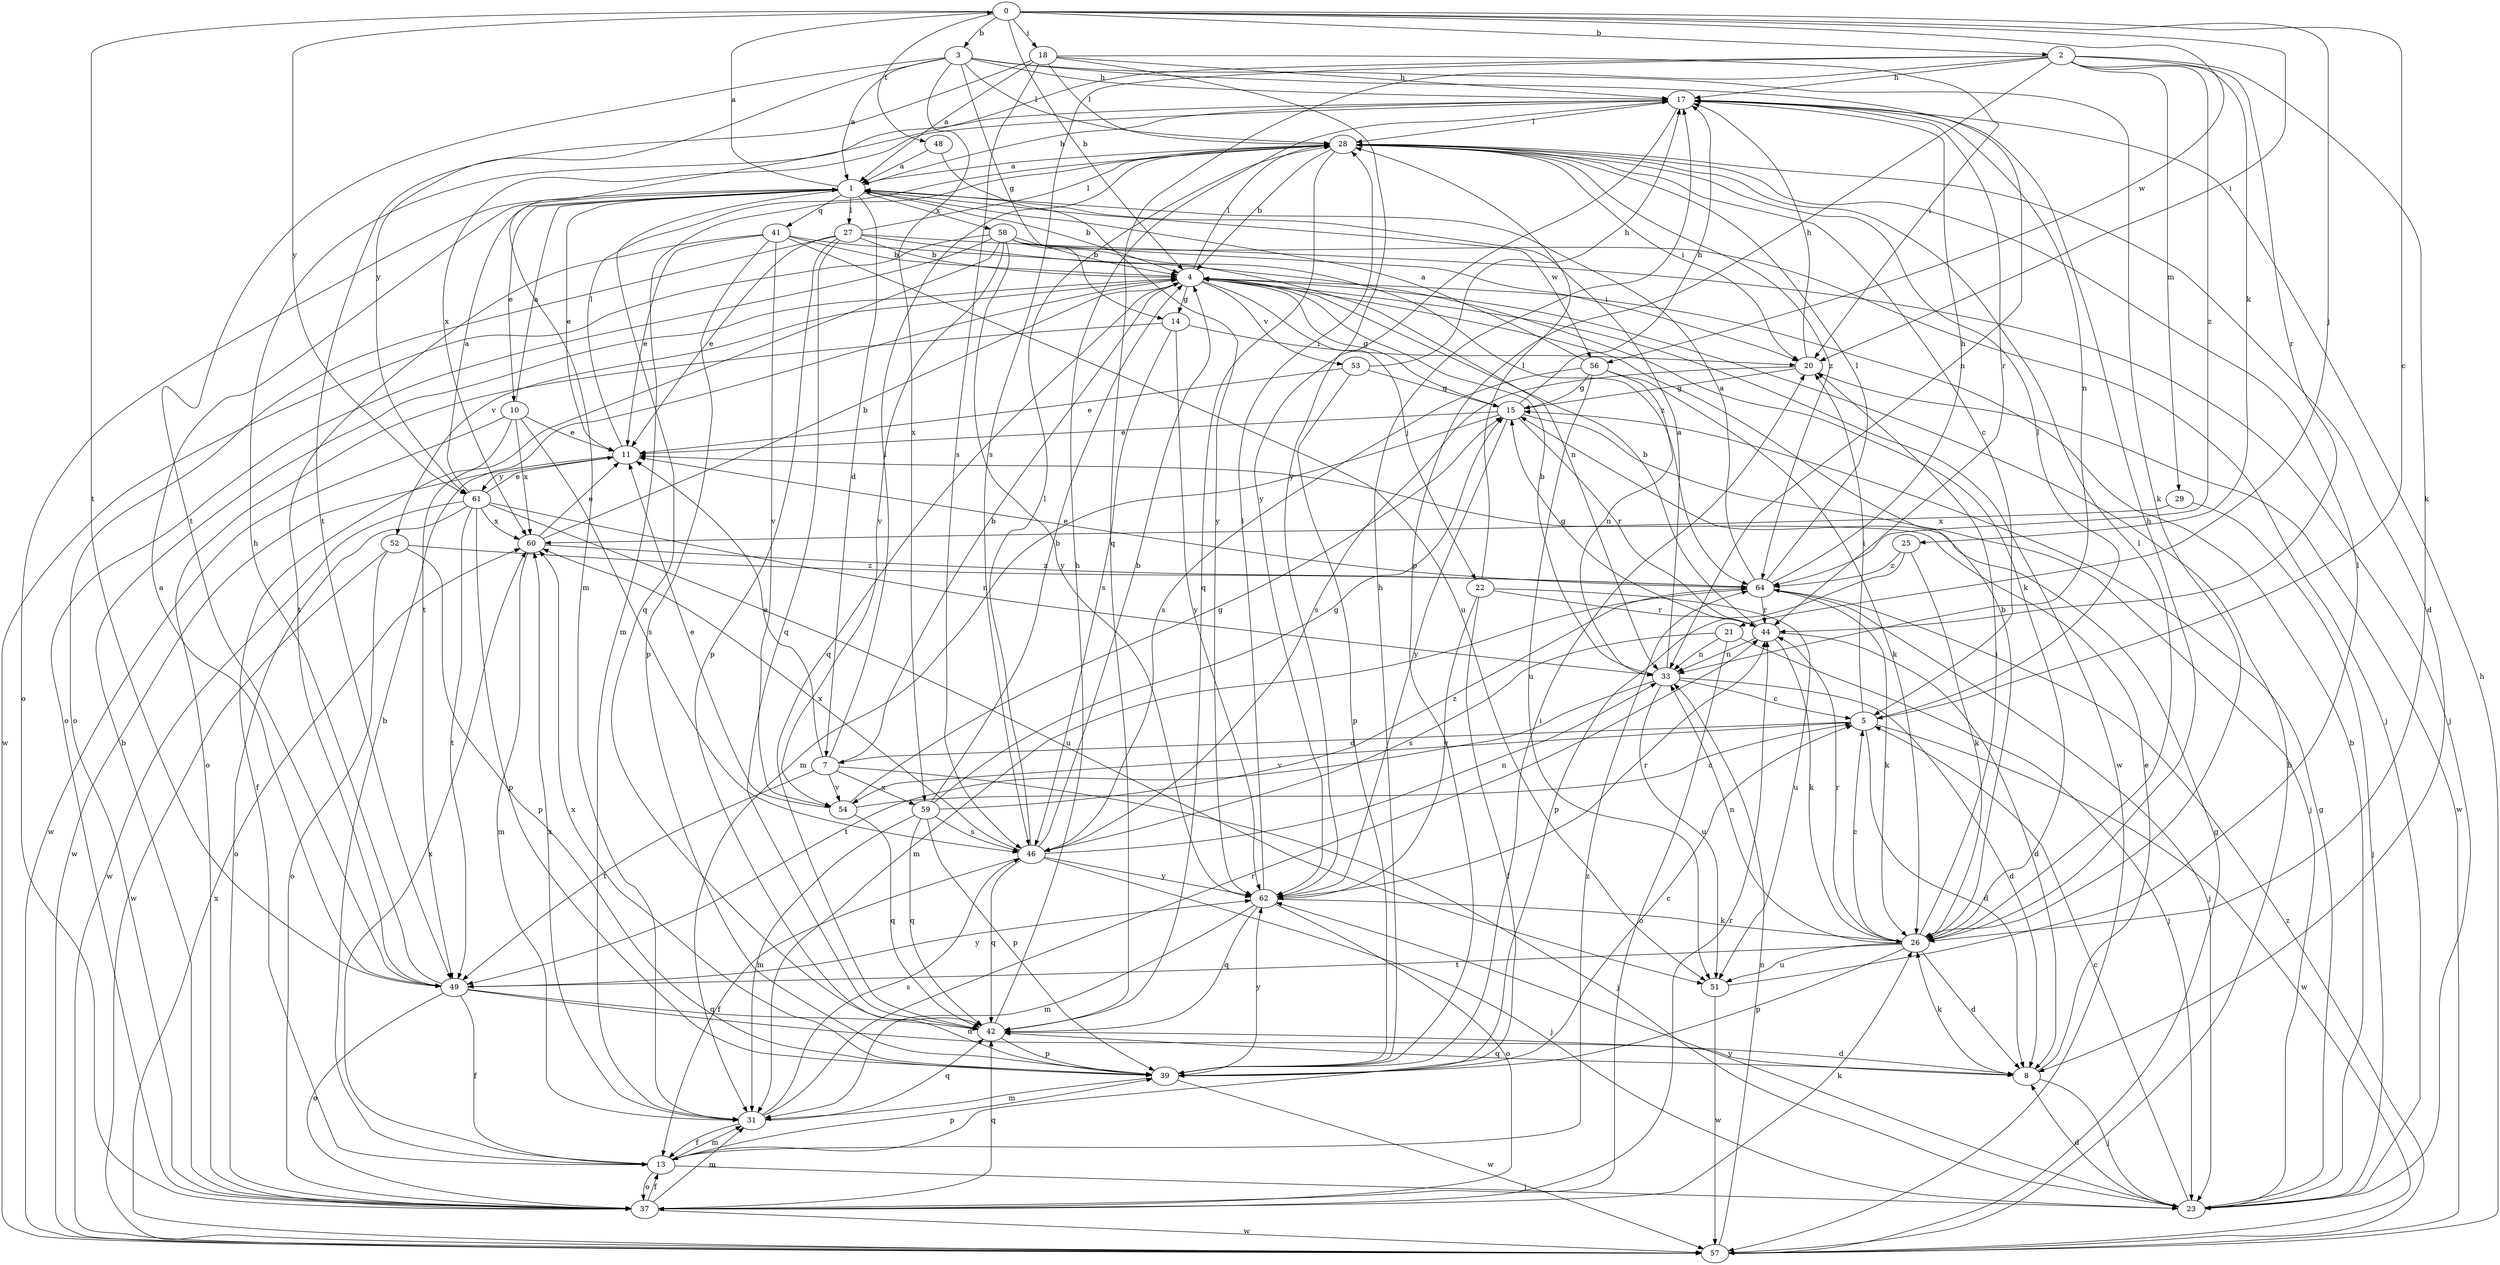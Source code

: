 strict digraph  {
0;
1;
2;
3;
4;
5;
7;
8;
10;
11;
13;
14;
15;
17;
18;
20;
21;
22;
23;
25;
26;
27;
28;
29;
31;
33;
37;
39;
41;
42;
44;
46;
48;
49;
51;
52;
53;
54;
56;
57;
58;
59;
60;
61;
62;
64;
0 -> 2  [label=b];
0 -> 3  [label=b];
0 -> 4  [label=b];
0 -> 5  [label=c];
0 -> 18  [label=i];
0 -> 20  [label=i];
0 -> 21  [label=j];
0 -> 48  [label=t];
0 -> 49  [label=t];
0 -> 56  [label=w];
0 -> 61  [label=y];
1 -> 0  [label=a];
1 -> 4  [label=b];
1 -> 7  [label=d];
1 -> 10  [label=e];
1 -> 11  [label=e];
1 -> 17  [label=h];
1 -> 27  [label=l];
1 -> 37  [label=o];
1 -> 41  [label=q];
1 -> 42  [label=q];
1 -> 56  [label=w];
1 -> 58  [label=x];
2 -> 17  [label=h];
2 -> 25  [label=k];
2 -> 26  [label=k];
2 -> 29  [label=m];
2 -> 31  [label=m];
2 -> 39  [label=p];
2 -> 42  [label=q];
2 -> 44  [label=r];
2 -> 46  [label=s];
2 -> 64  [label=z];
3 -> 1  [label=a];
3 -> 14  [label=g];
3 -> 17  [label=h];
3 -> 26  [label=k];
3 -> 28  [label=l];
3 -> 33  [label=n];
3 -> 49  [label=t];
3 -> 59  [label=x];
3 -> 61  [label=y];
4 -> 14  [label=g];
4 -> 15  [label=g];
4 -> 22  [label=j];
4 -> 28  [label=l];
4 -> 42  [label=q];
4 -> 52  [label=v];
4 -> 53  [label=v];
4 -> 57  [label=w];
5 -> 7  [label=d];
5 -> 8  [label=d];
5 -> 20  [label=i];
5 -> 28  [label=l];
5 -> 54  [label=v];
5 -> 57  [label=w];
7 -> 4  [label=b];
7 -> 11  [label=e];
7 -> 23  [label=j];
7 -> 28  [label=l];
7 -> 49  [label=t];
7 -> 54  [label=v];
7 -> 59  [label=x];
8 -> 11  [label=e];
8 -> 23  [label=j];
8 -> 26  [label=k];
8 -> 42  [label=q];
10 -> 1  [label=a];
10 -> 11  [label=e];
10 -> 13  [label=f];
10 -> 46  [label=s];
10 -> 57  [label=w];
10 -> 60  [label=x];
11 -> 28  [label=l];
11 -> 57  [label=w];
11 -> 61  [label=y];
13 -> 4  [label=b];
13 -> 23  [label=j];
13 -> 31  [label=m];
13 -> 37  [label=o];
13 -> 39  [label=p];
13 -> 60  [label=x];
13 -> 64  [label=z];
14 -> 20  [label=i];
14 -> 37  [label=o];
14 -> 46  [label=s];
14 -> 62  [label=y];
15 -> 11  [label=e];
15 -> 17  [label=h];
15 -> 23  [label=j];
15 -> 31  [label=m];
15 -> 44  [label=r];
15 -> 62  [label=y];
17 -> 28  [label=l];
17 -> 33  [label=n];
17 -> 44  [label=r];
17 -> 60  [label=x];
17 -> 62  [label=y];
18 -> 1  [label=a];
18 -> 17  [label=h];
18 -> 20  [label=i];
18 -> 28  [label=l];
18 -> 46  [label=s];
18 -> 49  [label=t];
18 -> 62  [label=y];
20 -> 15  [label=g];
20 -> 17  [label=h];
20 -> 46  [label=s];
20 -> 57  [label=w];
21 -> 23  [label=j];
21 -> 33  [label=n];
21 -> 37  [label=o];
21 -> 46  [label=s];
22 -> 13  [label=f];
22 -> 28  [label=l];
22 -> 44  [label=r];
22 -> 51  [label=u];
22 -> 62  [label=y];
23 -> 4  [label=b];
23 -> 5  [label=c];
23 -> 8  [label=d];
23 -> 15  [label=g];
23 -> 62  [label=y];
25 -> 26  [label=k];
25 -> 39  [label=p];
25 -> 64  [label=z];
26 -> 4  [label=b];
26 -> 5  [label=c];
26 -> 8  [label=d];
26 -> 17  [label=h];
26 -> 20  [label=i];
26 -> 28  [label=l];
26 -> 33  [label=n];
26 -> 39  [label=p];
26 -> 44  [label=r];
26 -> 49  [label=t];
26 -> 51  [label=u];
27 -> 4  [label=b];
27 -> 11  [label=e];
27 -> 23  [label=j];
27 -> 28  [label=l];
27 -> 37  [label=o];
27 -> 39  [label=p];
27 -> 42  [label=q];
27 -> 64  [label=z];
28 -> 1  [label=a];
28 -> 4  [label=b];
28 -> 5  [label=c];
28 -> 8  [label=d];
28 -> 20  [label=i];
28 -> 31  [label=m];
28 -> 42  [label=q];
28 -> 64  [label=z];
29 -> 23  [label=j];
29 -> 60  [label=x];
31 -> 13  [label=f];
31 -> 42  [label=q];
31 -> 44  [label=r];
31 -> 46  [label=s];
31 -> 60  [label=x];
33 -> 1  [label=a];
33 -> 4  [label=b];
33 -> 5  [label=c];
33 -> 8  [label=d];
33 -> 49  [label=t];
33 -> 51  [label=u];
37 -> 4  [label=b];
37 -> 13  [label=f];
37 -> 26  [label=k];
37 -> 31  [label=m];
37 -> 42  [label=q];
37 -> 44  [label=r];
37 -> 57  [label=w];
39 -> 5  [label=c];
39 -> 17  [label=h];
39 -> 20  [label=i];
39 -> 31  [label=m];
39 -> 57  [label=w];
39 -> 60  [label=x];
39 -> 62  [label=y];
41 -> 4  [label=b];
41 -> 11  [label=e];
41 -> 26  [label=k];
41 -> 39  [label=p];
41 -> 49  [label=t];
41 -> 51  [label=u];
41 -> 54  [label=v];
42 -> 8  [label=d];
42 -> 17  [label=h];
42 -> 39  [label=p];
44 -> 4  [label=b];
44 -> 8  [label=d];
44 -> 15  [label=g];
44 -> 26  [label=k];
44 -> 33  [label=n];
46 -> 4  [label=b];
46 -> 13  [label=f];
46 -> 23  [label=j];
46 -> 28  [label=l];
46 -> 33  [label=n];
46 -> 42  [label=q];
46 -> 60  [label=x];
46 -> 62  [label=y];
48 -> 1  [label=a];
48 -> 62  [label=y];
49 -> 1  [label=a];
49 -> 8  [label=d];
49 -> 13  [label=f];
49 -> 17  [label=h];
49 -> 37  [label=o];
49 -> 42  [label=q];
49 -> 62  [label=y];
51 -> 28  [label=l];
51 -> 57  [label=w];
52 -> 37  [label=o];
52 -> 39  [label=p];
52 -> 57  [label=w];
52 -> 64  [label=z];
53 -> 11  [label=e];
53 -> 15  [label=g];
53 -> 17  [label=h];
53 -> 39  [label=p];
54 -> 5  [label=c];
54 -> 11  [label=e];
54 -> 15  [label=g];
54 -> 42  [label=q];
56 -> 1  [label=a];
56 -> 15  [label=g];
56 -> 26  [label=k];
56 -> 33  [label=n];
56 -> 46  [label=s];
56 -> 51  [label=u];
57 -> 4  [label=b];
57 -> 15  [label=g];
57 -> 17  [label=h];
57 -> 33  [label=n];
57 -> 60  [label=x];
57 -> 64  [label=z];
58 -> 4  [label=b];
58 -> 20  [label=i];
58 -> 23  [label=j];
58 -> 33  [label=n];
58 -> 37  [label=o];
58 -> 49  [label=t];
58 -> 54  [label=v];
58 -> 57  [label=w];
58 -> 62  [label=y];
59 -> 4  [label=b];
59 -> 15  [label=g];
59 -> 31  [label=m];
59 -> 39  [label=p];
59 -> 42  [label=q];
59 -> 46  [label=s];
59 -> 64  [label=z];
60 -> 4  [label=b];
60 -> 11  [label=e];
60 -> 31  [label=m];
60 -> 64  [label=z];
61 -> 1  [label=a];
61 -> 11  [label=e];
61 -> 33  [label=n];
61 -> 37  [label=o];
61 -> 39  [label=p];
61 -> 49  [label=t];
61 -> 51  [label=u];
61 -> 57  [label=w];
61 -> 60  [label=x];
62 -> 26  [label=k];
62 -> 28  [label=l];
62 -> 31  [label=m];
62 -> 37  [label=o];
62 -> 42  [label=q];
62 -> 44  [label=r];
64 -> 1  [label=a];
64 -> 11  [label=e];
64 -> 17  [label=h];
64 -> 23  [label=j];
64 -> 26  [label=k];
64 -> 28  [label=l];
64 -> 31  [label=m];
64 -> 44  [label=r];
}

